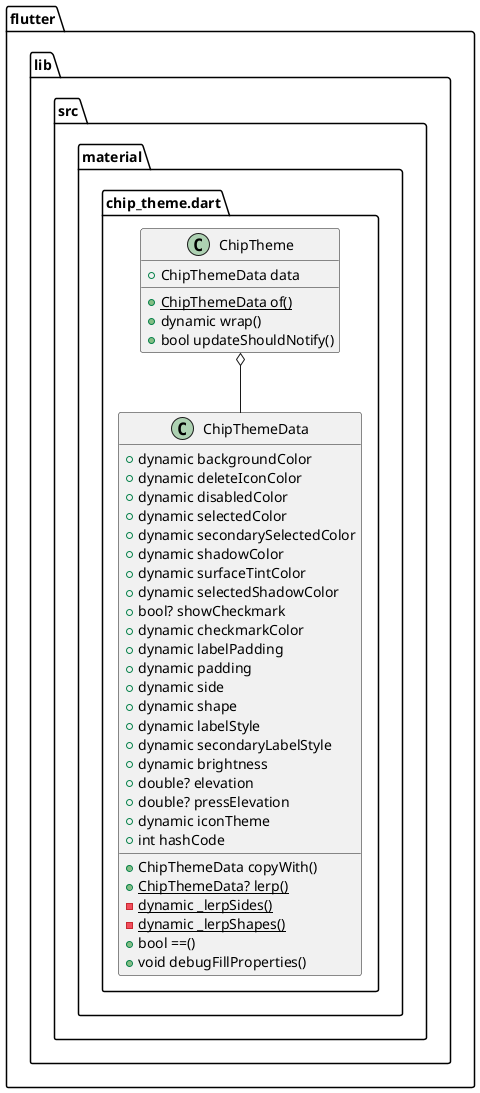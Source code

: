 @startuml
set namespaceSeparator ::

class "flutter::lib::src::material::chip_theme.dart::ChipTheme" {
  +ChipThemeData data
  {static} +ChipThemeData of()
  +dynamic wrap()
  +bool updateShouldNotify()
}

"flutter::lib::src::material::chip_theme.dart::ChipTheme" o-- "flutter::lib::src::material::chip_theme.dart::ChipThemeData"

class "flutter::lib::src::material::chip_theme.dart::ChipThemeData" {
  +dynamic backgroundColor
  +dynamic deleteIconColor
  +dynamic disabledColor
  +dynamic selectedColor
  +dynamic secondarySelectedColor
  +dynamic shadowColor
  +dynamic surfaceTintColor
  +dynamic selectedShadowColor
  +bool? showCheckmark
  +dynamic checkmarkColor
  +dynamic labelPadding
  +dynamic padding
  +dynamic side
  +dynamic shape
  +dynamic labelStyle
  +dynamic secondaryLabelStyle
  +dynamic brightness
  +double? elevation
  +double? pressElevation
  +dynamic iconTheme
  +int hashCode
  +ChipThemeData copyWith()
  {static} +ChipThemeData? lerp()
  {static} -dynamic _lerpSides()
  {static} -dynamic _lerpShapes()
  +bool ==()
  +void debugFillProperties()
}


@enduml